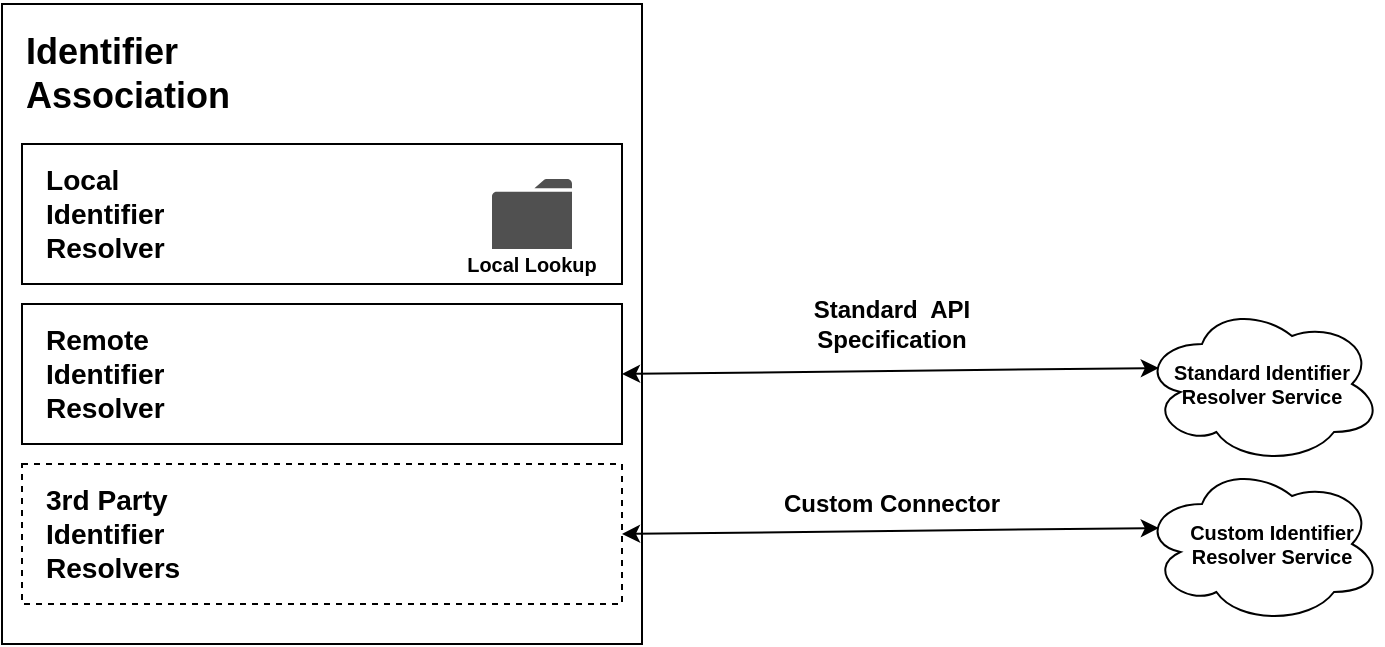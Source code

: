 <mxfile version="12.6.7" type="device"><diagram id="z-FsIPkUhFDbVIC-KI6s" name="Page-1"><mxGraphModel dx="1418" dy="754" grid="1" gridSize="10" guides="1" tooltips="1" connect="1" arrows="1" fold="1" page="1" pageScale="1" pageWidth="850" pageHeight="1100" math="0" shadow="0"><root><mxCell id="0"/><mxCell id="1" parent="0"/><mxCell id="BUUYduVcLKV8phq52PLR-1" value="" style="rounded=0;whiteSpace=wrap;html=1;" vertex="1" parent="1"><mxGeometry x="80" y="160" width="320" height="320" as="geometry"/></mxCell><mxCell id="BUUYduVcLKV8phq52PLR-2" value="&lt;h2&gt;Identifier Association&lt;/h2&gt;" style="text;html=1;strokeColor=none;fillColor=none;align=left;verticalAlign=middle;whiteSpace=wrap;rounded=0;" vertex="1" parent="1"><mxGeometry x="90" y="170" width="160" height="50" as="geometry"/></mxCell><mxCell id="BUUYduVcLKV8phq52PLR-6" value="" style="group" vertex="1" connectable="0" parent="1"><mxGeometry x="90" y="230" width="300" height="70" as="geometry"/></mxCell><mxCell id="BUUYduVcLKV8phq52PLR-3" value="" style="rounded=0;whiteSpace=wrap;html=1;" vertex="1" parent="BUUYduVcLKV8phq52PLR-6"><mxGeometry width="300" height="70" as="geometry"/></mxCell><mxCell id="BUUYduVcLKV8phq52PLR-5" value="&lt;h3&gt;Local Identifier Resolver&lt;/h3&gt;" style="text;html=1;strokeColor=none;fillColor=none;align=left;verticalAlign=middle;whiteSpace=wrap;rounded=0;" vertex="1" parent="BUUYduVcLKV8phq52PLR-6"><mxGeometry x="10" y="10" width="100" height="50" as="geometry"/></mxCell><mxCell id="BUUYduVcLKV8phq52PLR-23" value="" style="pointerEvents=1;shadow=0;dashed=0;html=1;strokeColor=none;fillColor=#505050;labelPosition=center;verticalLabelPosition=bottom;verticalAlign=top;outlineConnect=0;align=center;shape=mxgraph.office.concepts.folder;" vertex="1" parent="BUUYduVcLKV8phq52PLR-6"><mxGeometry x="235" y="17.5" width="40" height="35" as="geometry"/></mxCell><mxCell id="BUUYduVcLKV8phq52PLR-24" value="&lt;h5&gt;Local Lookup&lt;/h5&gt;" style="text;html=1;strokeColor=none;fillColor=none;align=center;verticalAlign=middle;whiteSpace=wrap;rounded=0;" vertex="1" parent="BUUYduVcLKV8phq52PLR-6"><mxGeometry x="200" y="50" width="110" height="20" as="geometry"/></mxCell><mxCell id="BUUYduVcLKV8phq52PLR-7" value="" style="group" vertex="1" connectable="0" parent="1"><mxGeometry x="90" y="310" width="300" height="70" as="geometry"/></mxCell><mxCell id="BUUYduVcLKV8phq52PLR-8" value="" style="rounded=0;whiteSpace=wrap;html=1;" vertex="1" parent="BUUYduVcLKV8phq52PLR-7"><mxGeometry width="300" height="70" as="geometry"/></mxCell><mxCell id="BUUYduVcLKV8phq52PLR-9" value="&lt;h3&gt;Remote Identifier Resolver&lt;/h3&gt;" style="text;html=1;strokeColor=none;fillColor=none;align=left;verticalAlign=middle;whiteSpace=wrap;rounded=0;" vertex="1" parent="BUUYduVcLKV8phq52PLR-7"><mxGeometry x="10" y="10" width="100" height="50" as="geometry"/></mxCell><mxCell id="BUUYduVcLKV8phq52PLR-10" value="" style="group;strokeColor=none;dashed=1;" vertex="1" connectable="0" parent="1"><mxGeometry x="90" y="390" width="300" height="70" as="geometry"/></mxCell><mxCell id="BUUYduVcLKV8phq52PLR-11" value="" style="rounded=0;whiteSpace=wrap;html=1;dashed=1;" vertex="1" parent="BUUYduVcLKV8phq52PLR-10"><mxGeometry width="300" height="70" as="geometry"/></mxCell><mxCell id="BUUYduVcLKV8phq52PLR-12" value="&lt;h3&gt;3rd Party Identifier Resolvers&lt;/h3&gt;" style="text;html=1;strokeColor=none;fillColor=none;align=left;verticalAlign=middle;whiteSpace=wrap;rounded=0;" vertex="1" parent="BUUYduVcLKV8phq52PLR-10"><mxGeometry x="10" y="10" width="100" height="50" as="geometry"/></mxCell><mxCell id="BUUYduVcLKV8phq52PLR-13" value="" style="ellipse;shape=cloud;whiteSpace=wrap;html=1;" vertex="1" parent="1"><mxGeometry x="650" y="310" width="120" height="80" as="geometry"/></mxCell><mxCell id="BUUYduVcLKV8phq52PLR-14" value="" style="endArrow=classic;startArrow=classic;html=1;entryX=0.07;entryY=0.4;entryDx=0;entryDy=0;entryPerimeter=0;exitX=1;exitY=0.5;exitDx=0;exitDy=0;" edge="1" parent="1" source="BUUYduVcLKV8phq52PLR-8" target="BUUYduVcLKV8phq52PLR-13"><mxGeometry width="50" height="50" relative="1" as="geometry"><mxPoint x="80" y="660" as="sourcePoint"/><mxPoint x="130" y="610" as="targetPoint"/></mxGeometry></mxCell><mxCell id="BUUYduVcLKV8phq52PLR-15" value="&lt;h4&gt;Standard&amp;nbsp; API Specification&lt;/h4&gt;" style="text;html=1;strokeColor=none;fillColor=none;align=center;verticalAlign=middle;whiteSpace=wrap;rounded=0;" vertex="1" parent="1"><mxGeometry x="470" y="310" width="110" height="20" as="geometry"/></mxCell><mxCell id="BUUYduVcLKV8phq52PLR-16" value="" style="ellipse;shape=cloud;whiteSpace=wrap;html=1;" vertex="1" parent="1"><mxGeometry x="650" y="390" width="120" height="80" as="geometry"/></mxCell><mxCell id="BUUYduVcLKV8phq52PLR-17" value="" style="endArrow=classic;startArrow=classic;html=1;entryX=0.07;entryY=0.4;entryDx=0;entryDy=0;entryPerimeter=0;exitX=1;exitY=0.5;exitDx=0;exitDy=0;" edge="1" parent="1" target="BUUYduVcLKV8phq52PLR-16"><mxGeometry width="50" height="50" relative="1" as="geometry"><mxPoint x="390" y="425" as="sourcePoint"/><mxPoint x="130" y="690" as="targetPoint"/></mxGeometry></mxCell><mxCell id="BUUYduVcLKV8phq52PLR-18" value="&lt;h4&gt;Custom Connector&lt;/h4&gt;" style="text;html=1;strokeColor=none;fillColor=none;align=center;verticalAlign=middle;whiteSpace=wrap;rounded=0;" vertex="1" parent="1"><mxGeometry x="470" y="400" width="110" height="20" as="geometry"/></mxCell><mxCell id="BUUYduVcLKV8phq52PLR-20" value="&lt;h5&gt;Standard Identifier Resolver Service&lt;/h5&gt;" style="text;html=1;strokeColor=none;fillColor=none;align=center;verticalAlign=middle;whiteSpace=wrap;rounded=0;" vertex="1" parent="1"><mxGeometry x="655" y="340" width="110" height="20" as="geometry"/></mxCell><mxCell id="BUUYduVcLKV8phq52PLR-21" value="&lt;h5&gt;Custom Identifier Resolver Service&lt;/h5&gt;" style="text;html=1;strokeColor=none;fillColor=none;align=center;verticalAlign=middle;whiteSpace=wrap;rounded=0;" vertex="1" parent="1"><mxGeometry x="660" y="420" width="110" height="20" as="geometry"/></mxCell></root></mxGraphModel></diagram></mxfile>